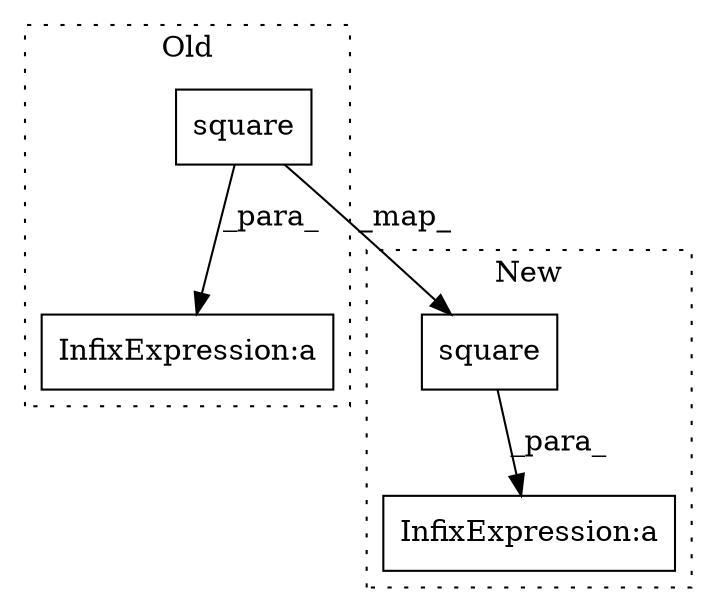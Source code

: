 digraph G {
subgraph cluster0 {
1 [label="square" a="32" s="5273,5288" l="7,1" shape="box"];
4 [label="InfixExpression:a" a="27" s="5289" l="3" shape="box"];
label = "Old";
style="dotted";
}
subgraph cluster1 {
2 [label="square" a="32" s="5274,5289" l="7,1" shape="box"];
3 [label="InfixExpression:a" a="27" s="5315" l="3" shape="box"];
label = "New";
style="dotted";
}
1 -> 2 [label="_map_"];
1 -> 4 [label="_para_"];
2 -> 3 [label="_para_"];
}